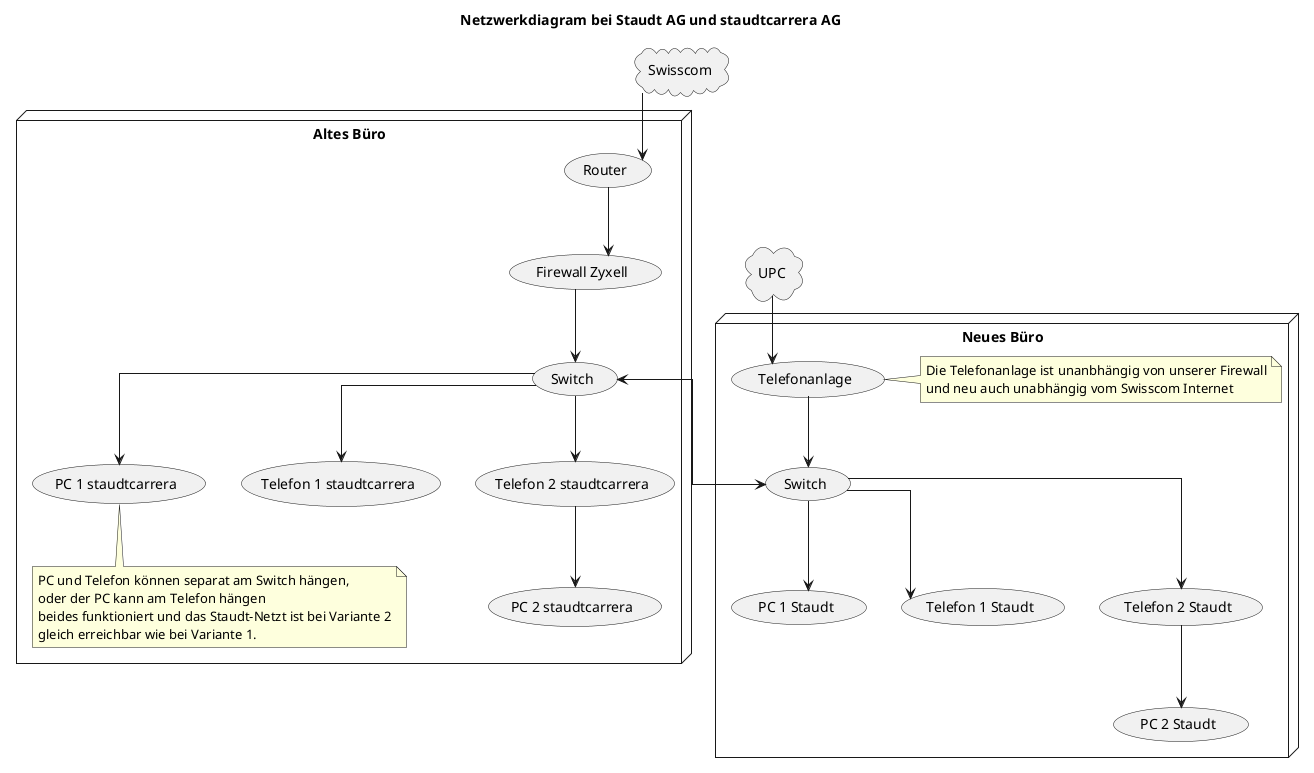 ```plantuml
@startuml

  'use only straight lines
  skinparam linetype ortho
  
  title Netzwerkdiagram bei Staudt AG und staudtcarrera AG
  cloud Swisscom
  cloud UPC

  'group per location
  node "Altes Büro" {
    (Router)
    (Firewall Zyxell) as Firewall
    (Switch) as sw1
    (PC 1 staudtcarrera) as pc1sc
    note bottom : PC und Telefon können separat am Switch hängen,\noder der PC kann am Telefon hängen\nbeides funktioniert und das Staudt-Netzt ist bei Variante 2\ngleich erreichbar wie bei Variante 1.
    (Telefon 1 staudtcarrera) as t1sc
    (PC 2 staudtcarrera) as pc2sc
    (Telefon 2 staudtcarrera) as t2sc
  }

  node "Neues Büro" {
    (Switch) as sw2
    (Telefonanlage)
    note right : Die Telefonanlage ist unanbhängig von unserer Firewall\nund neu auch unabhängig vom Swisscom Internet
    (PC 1 Staudt) as pc1s
    (Telefon 1 Staudt) as t1s
    (PC 2 Staudt) as pc2s
    (Telefon 2 Staudt) as t2s
  }

  'connections inside locations
  sw1-->pc1sc
  sw1-->t1sc
  sw1-->t2sc
  t2sc-->pc2sc

  sw2-->pc1s
  sw2-->t1s
  sw2-->t2s
  t2s-->pc2s

  'connect the two locations
  sw1<-->sw2

  'connect to the internet
  Swisscom-->Router
  Router-->Firewall
  Firewall-->sw1
  UPC-->Telefonanlage
  Telefonanlage-->sw2

  'arrangement
  Swisscom ----[hidden]right----> UPC
@enduml
